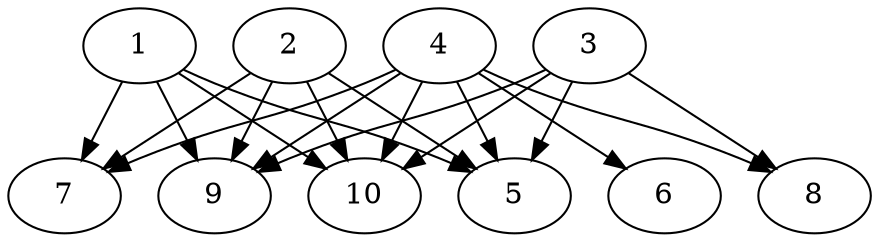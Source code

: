 // DAG automatically generated by daggen at Thu Oct  3 13:58:05 2019
// ./daggen --dot -n 10 --ccr 0.3 --fat 0.7 --regular 0.5 --density 0.9 --mindata 5242880 --maxdata 52428800 
digraph G {
  1 [size="82285227", alpha="0.11", expect_size="24685568"] 
  1 -> 5 [size ="24685568"]
  1 -> 7 [size ="24685568"]
  1 -> 9 [size ="24685568"]
  1 -> 10 [size ="24685568"]
  2 [size="25920853", alpha="0.20", expect_size="7776256"] 
  2 -> 5 [size ="7776256"]
  2 -> 7 [size ="7776256"]
  2 -> 9 [size ="7776256"]
  2 -> 10 [size ="7776256"]
  3 [size="46035627", alpha="0.17", expect_size="13810688"] 
  3 -> 5 [size ="13810688"]
  3 -> 8 [size ="13810688"]
  3 -> 9 [size ="13810688"]
  3 -> 10 [size ="13810688"]
  4 [size="124436480", alpha="0.06", expect_size="37330944"] 
  4 -> 5 [size ="37330944"]
  4 -> 6 [size ="37330944"]
  4 -> 7 [size ="37330944"]
  4 -> 8 [size ="37330944"]
  4 -> 9 [size ="37330944"]
  4 -> 10 [size ="37330944"]
  5 [size="22104747", alpha="0.03", expect_size="6631424"] 
  6 [size="30928213", alpha="0.15", expect_size="9278464"] 
  7 [size="95935147", alpha="0.08", expect_size="28780544"] 
  8 [size="117196800", alpha="0.10", expect_size="35159040"] 
  9 [size="114903040", alpha="0.14", expect_size="34470912"] 
  10 [size="18800640", alpha="0.02", expect_size="5640192"] 
}
